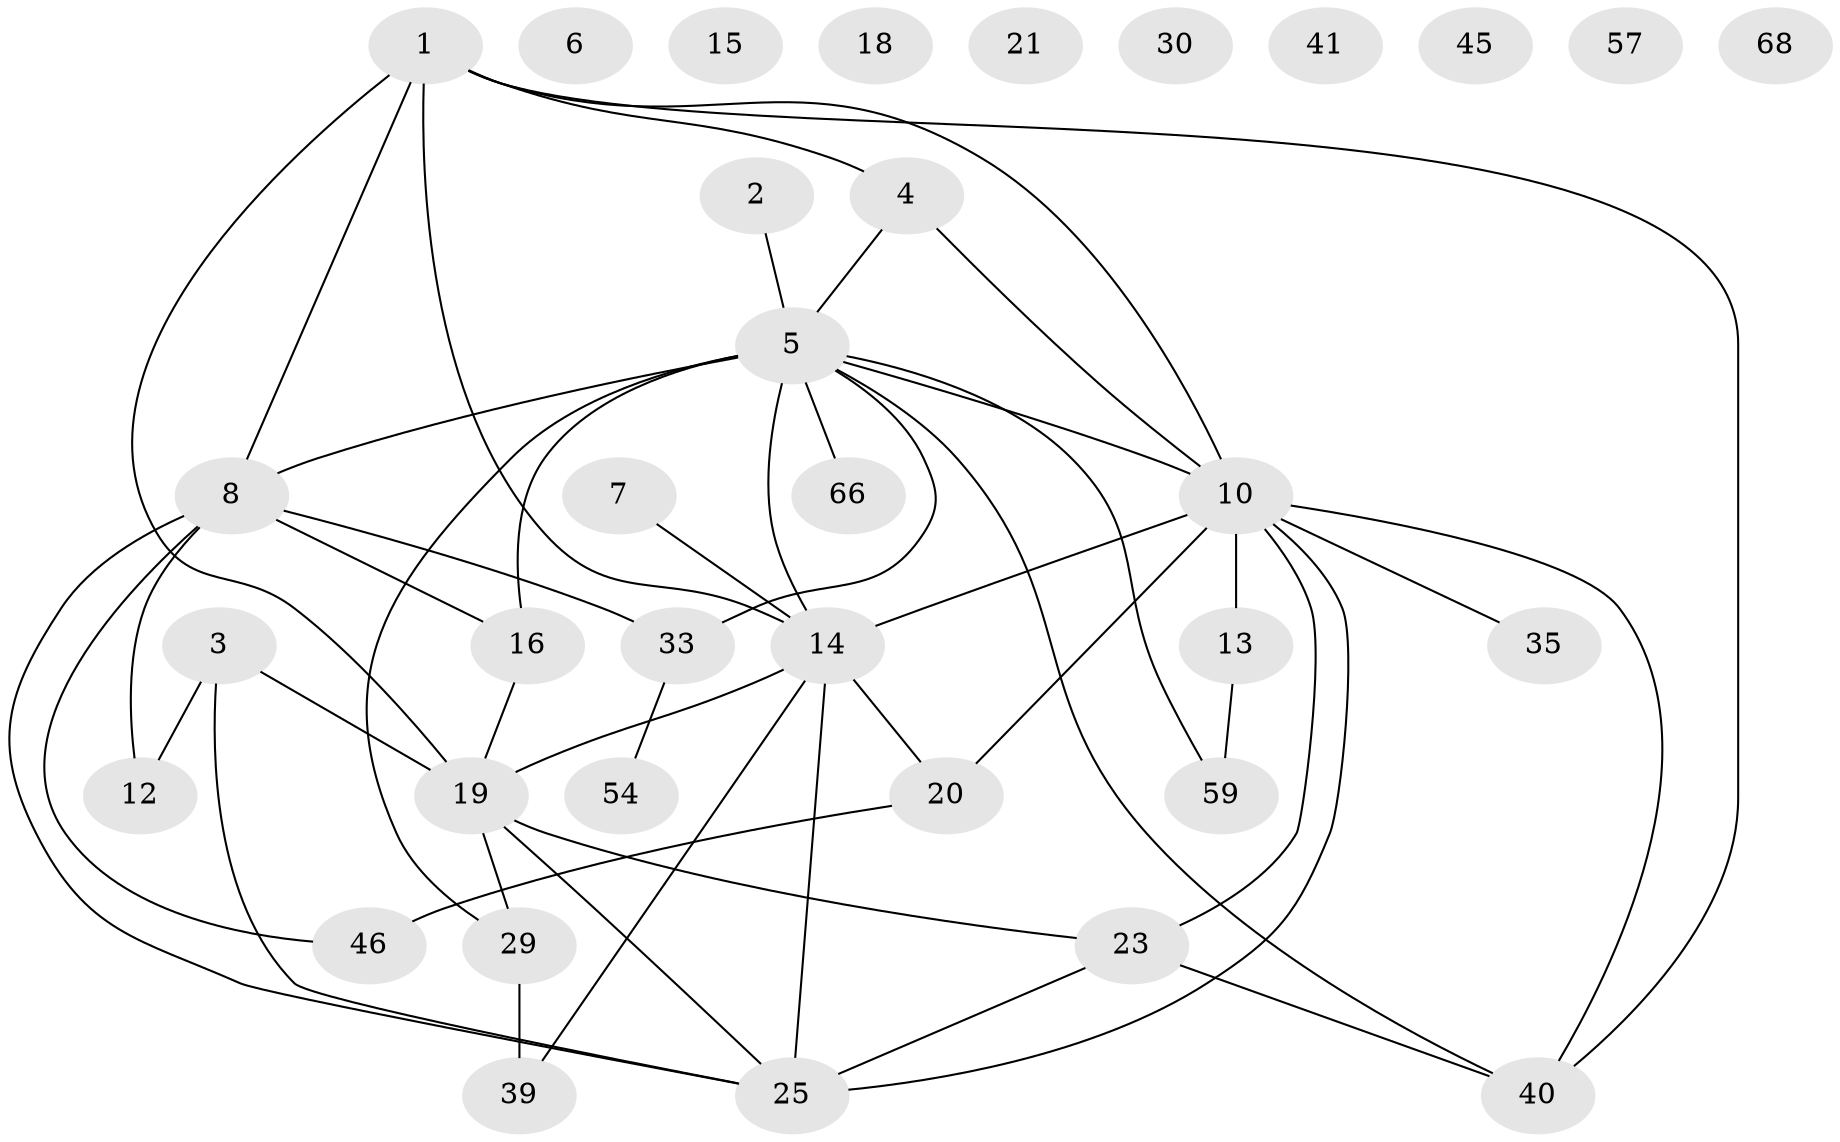 // original degree distribution, {5: 0.0875, 1: 0.1875, 2: 0.2125, 3: 0.275, 0: 0.0875, 4: 0.125, 6: 0.025}
// Generated by graph-tools (version 1.1) at 2025/16/03/04/25 18:16:45]
// undirected, 34 vertices, 48 edges
graph export_dot {
graph [start="1"]
  node [color=gray90,style=filled];
  1 [super="+37+31+80"];
  2 [super="+9"];
  3 [super="+51"];
  4 [super="+43"];
  5 [super="+27+34"];
  6;
  7 [super="+77"];
  8 [super="+44"];
  10 [super="+17+11"];
  12 [super="+49"];
  13;
  14 [super="+70+64"];
  15;
  16 [super="+65+22"];
  18;
  19 [super="+28+61"];
  20 [super="+48"];
  21 [super="+55"];
  23 [super="+36+71"];
  25 [super="+32"];
  29 [super="+56"];
  30 [super="+78"];
  33;
  35;
  39 [super="+53"];
  40;
  41;
  45;
  46;
  54 [super="+62"];
  57;
  59 [super="+69"];
  66;
  68;
  1 -- 8;
  1 -- 4;
  1 -- 14;
  1 -- 19 [weight=2];
  1 -- 40;
  1 -- 10;
  2 -- 5;
  3 -- 19;
  3 -- 25;
  3 -- 12;
  4 -- 10;
  4 -- 5;
  5 -- 8 [weight=2];
  5 -- 66;
  5 -- 10;
  5 -- 14;
  5 -- 16;
  5 -- 33;
  5 -- 40;
  5 -- 59;
  5 -- 29;
  7 -- 14;
  8 -- 33;
  8 -- 12;
  8 -- 46;
  8 -- 25;
  8 -- 16;
  10 -- 14 [weight=2];
  10 -- 20;
  10 -- 23;
  10 -- 25;
  10 -- 13;
  10 -- 35;
  10 -- 40;
  13 -- 59;
  14 -- 19;
  14 -- 25;
  14 -- 20;
  14 -- 39;
  16 -- 19;
  19 -- 29;
  19 -- 23;
  19 -- 25;
  20 -- 46;
  23 -- 40;
  23 -- 25;
  29 -- 39 [weight=2];
  33 -- 54;
}
